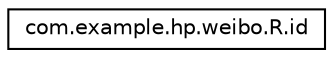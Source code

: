 digraph "类继承关系图"
{
 // LATEX_PDF_SIZE
  edge [fontname="Helvetica",fontsize="10",labelfontname="Helvetica",labelfontsize="10"];
  node [fontname="Helvetica",fontsize="10",shape=record];
  rankdir="LR";
  Node0 [label="com.example.hp.weibo.R.id",height=0.2,width=0.4,color="black", fillcolor="white", style="filled",URL="$classcom_1_1example_1_1hp_1_1weibo_1_1_r_1_1id.html",tooltip=" "];
}
